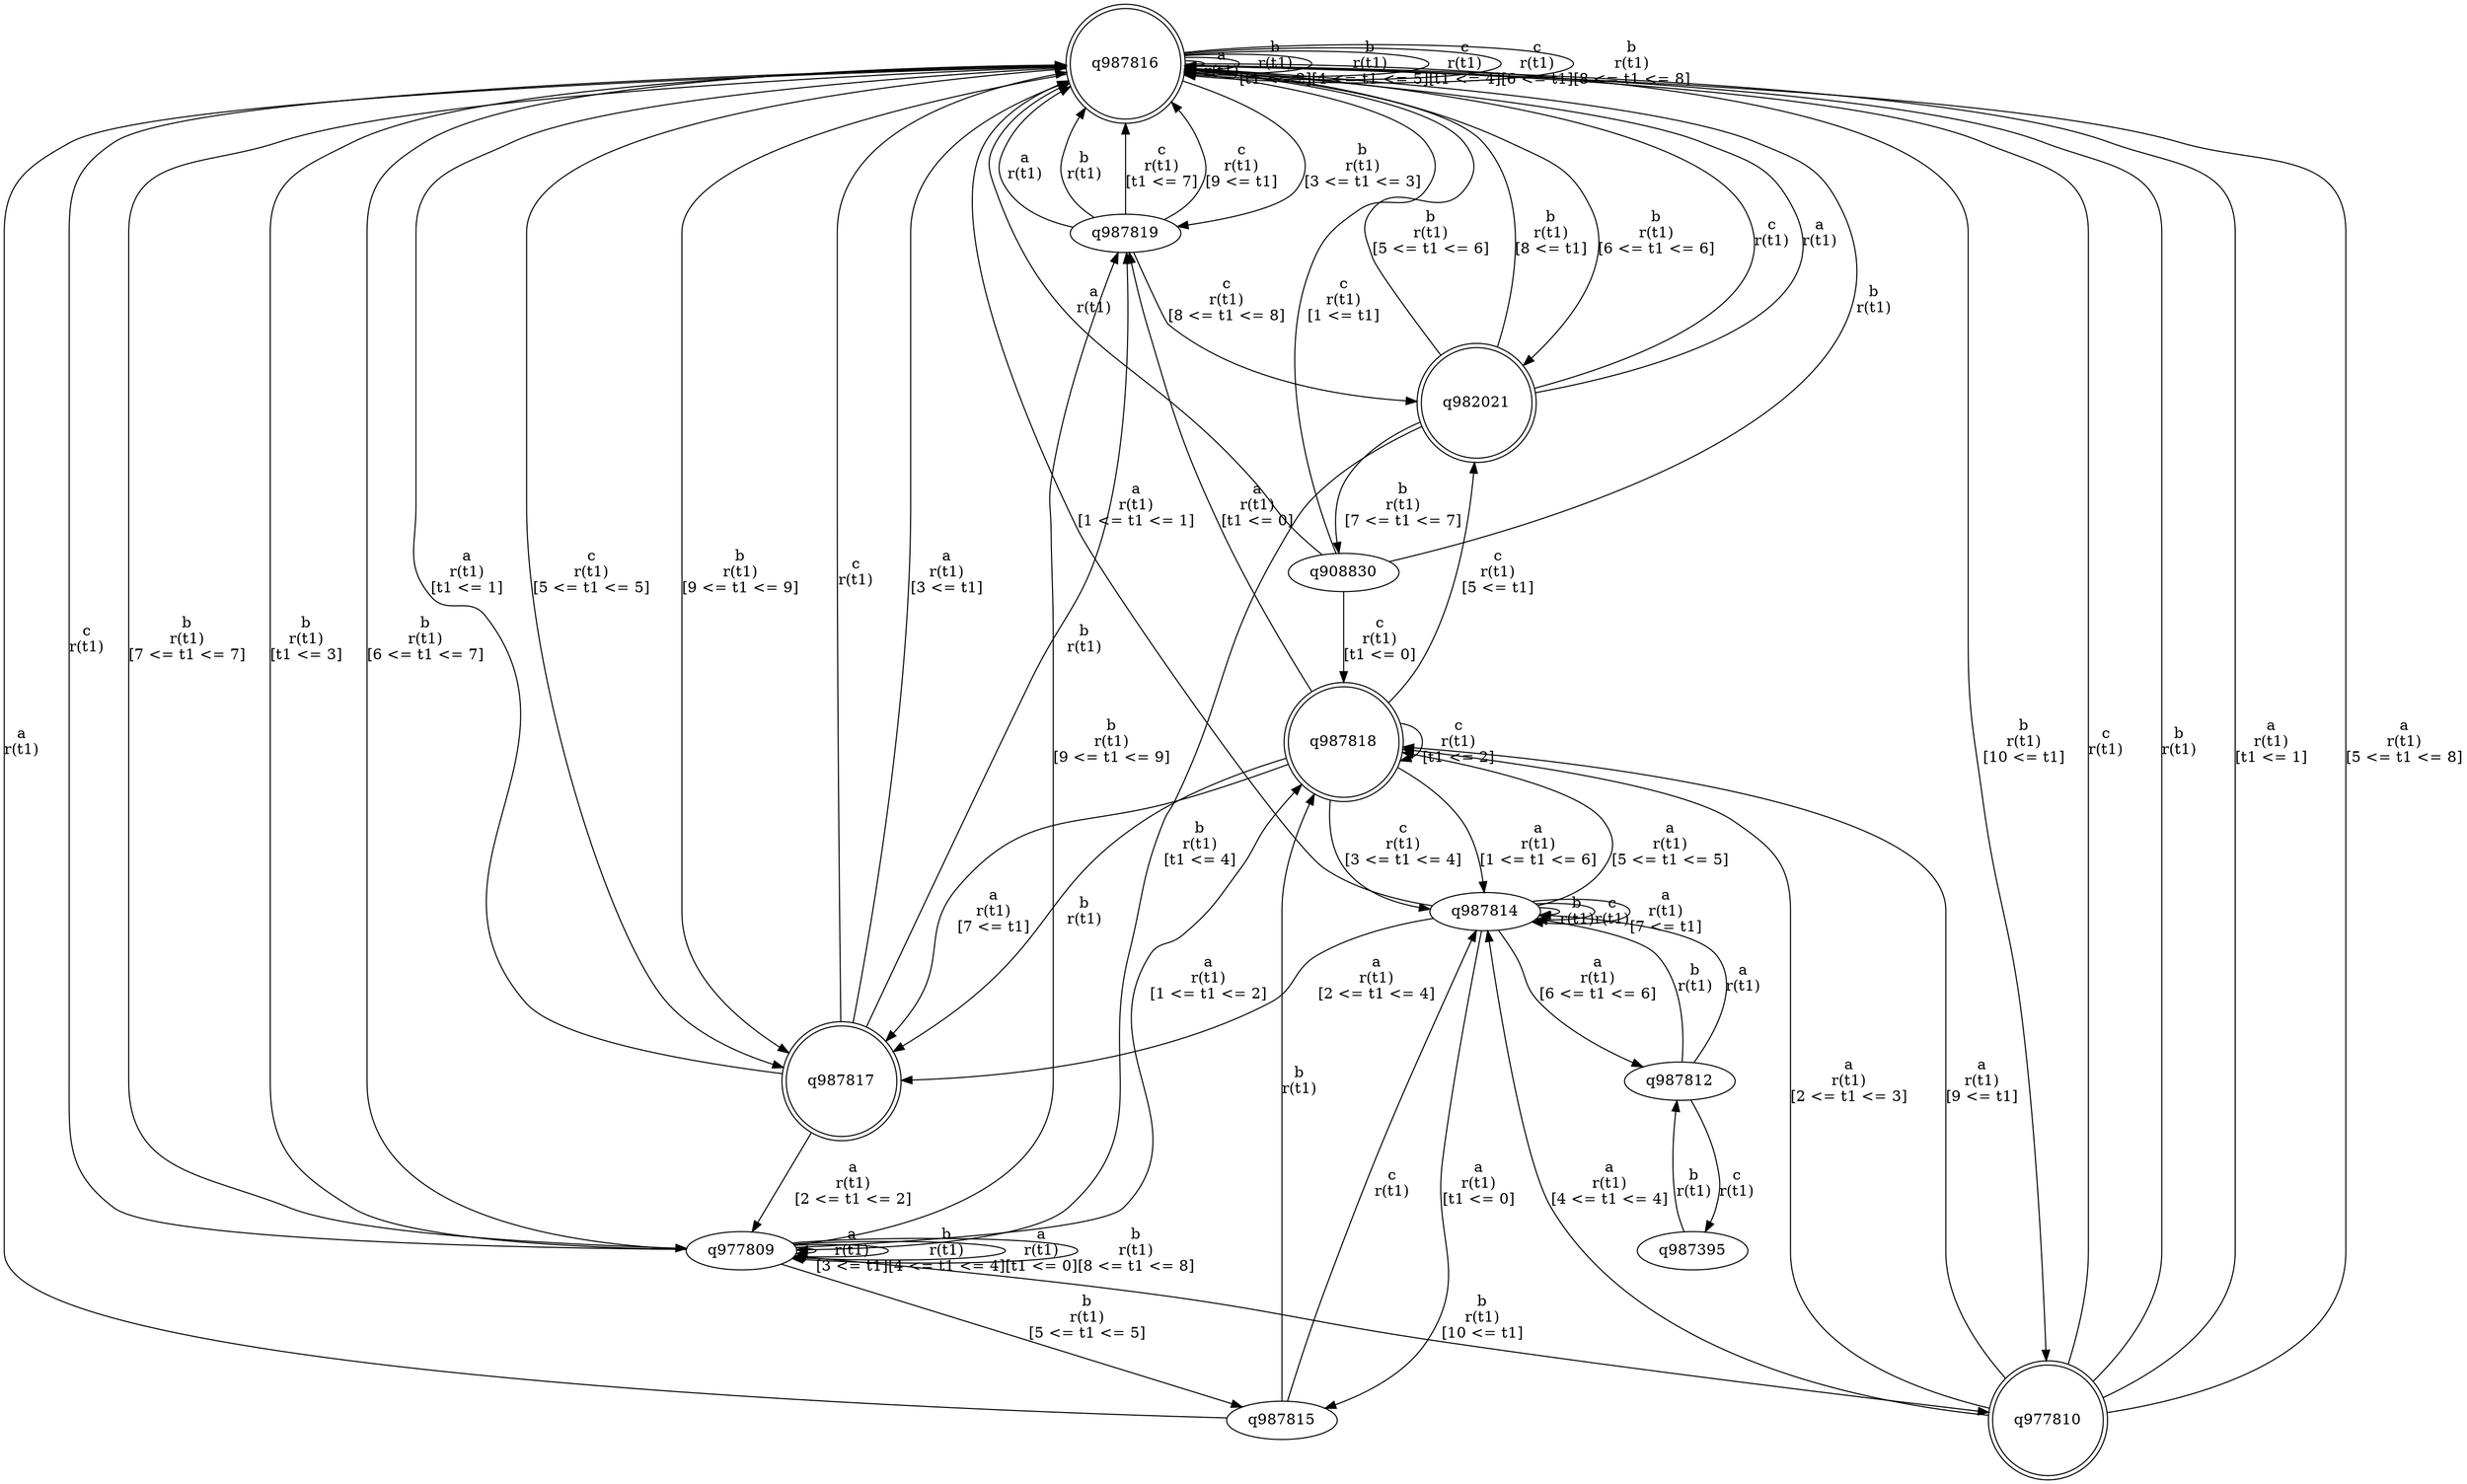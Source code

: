 digraph "tests_1/test97/solution101/solution_verwer" {
	q987816[label=q987816 shape=doublecircle]
	q987819[label=q987819]
	q982021[label=q982021 shape=doublecircle]
	q977809[label=q977809]
	q987818[label=q987818 shape=doublecircle]
	q987817[label=q987817 shape=doublecircle]
	q987814[label=q987814]
	q987815[label=q987815]
	q987812[label=q987812]
	q987395[label=q987395]
	q977810[label=q977810 shape=doublecircle]
	q908830[label=q908830]
	q987816 -> q987816[label="a\nr(t1)\n"]
	q987816 -> q987819[label="b\nr(t1)\n[3 <= t1 <= 3]"]
	q987819 -> q987816[label="a\nr(t1)\n"]
	q987819 -> q987816[label="b\nr(t1)\n"]
	q987819 -> q987816[label="c\nr(t1)\n[t1 <= 7]"]
	q987819 -> q982021[label="c\nr(t1)\n[8 <= t1 <= 8]"]
	q982021 -> q987816[label="c\nr(t1)\n"]
	q982021 -> q987816[label="a\nr(t1)\n"]
	q982021 -> q977809[label="b\nr(t1)\n[t1 <= 4]"]
	q977809 -> q987816[label="c\nr(t1)\n"]
	q977809 -> q977809[label="a\nr(t1)\n[3 <= t1]"]
	q977809 -> q987816[label="b\nr(t1)\n[t1 <= 3]"]
	q977809 -> q977809[label="b\nr(t1)\n[4 <= t1 <= 4]"]
	q977809 -> q977809[label="a\nr(t1)\n[t1 <= 0]"]
	q977809 -> q987818[label="a\nr(t1)\n[1 <= t1 <= 2]"]
	q987818 -> q987817[label="b\nr(t1)\n"]
	q987817 -> q987816[label="c\nr(t1)\n"]
	q987817 -> q987819[label="b\nr(t1)\n"]
	q987817 -> q987816[label="a\nr(t1)\n[t1 <= 1]"]
	q987817 -> q977809[label="a\nr(t1)\n[2 <= t1 <= 2]"]
	q987817 -> q987816[label="a\nr(t1)\n[3 <= t1]"]
	q987818 -> q987818[label="c\nr(t1)\n[t1 <= 2]"]
	q987818 -> q987819[label="a\nr(t1)\n[t1 <= 0]"]
	q987818 -> q982021[label="c\nr(t1)\n[5 <= t1]"]
	q987818 -> q987817[label="a\nr(t1)\n[7 <= t1]"]
	q987818 -> q987814[label="c\nr(t1)\n[3 <= t1 <= 4]"]
	q987814 -> q987814[label="b\nr(t1)\n"]
	q987814 -> q987814[label="c\nr(t1)\n"]
	q987814 -> q987815[label="a\nr(t1)\n[t1 <= 0]"]
	q987815 -> q987818[label="b\nr(t1)\n"]
	q987815 -> q987816[label="a\nr(t1)\n"]
	q987815 -> q987814[label="c\nr(t1)\n"]
	q987814 -> q987816[label="a\nr(t1)\n[1 <= t1 <= 1]"]
	q987814 -> q987817[label="a\nr(t1)\n[2 <= t1 <= 4]"]
	q987814 -> q987818[label="a\nr(t1)\n[5 <= t1 <= 5]"]
	q987814 -> q987812[label="a\nr(t1)\n[6 <= t1 <= 6]"]
	q987812 -> q987814[label="b\nr(t1)\n"]
	q987812 -> q987395[label="c\nr(t1)\n"]
	q987395 -> q987812[label="b\nr(t1)\n"]
	q987812 -> q987814[label="a\nr(t1)\n"]
	q987814 -> q987814[label="a\nr(t1)\n[7 <= t1]"]
	q987818 -> q987814[label="a\nr(t1)\n[1 <= t1 <= 6]"]
	q977809 -> q987815[label="b\nr(t1)\n[5 <= t1 <= 5]"]
	q977809 -> q987816[label="b\nr(t1)\n[6 <= t1 <= 7]"]
	q977809 -> q977809[label="b\nr(t1)\n[8 <= t1 <= 8]"]
	q977809 -> q987819[label="b\nr(t1)\n[9 <= t1 <= 9]"]
	q977809 -> q977810[label="b\nr(t1)\n[10 <= t1]"]
	q977810 -> q987816[label="c\nr(t1)\n"]
	q977810 -> q987816[label="b\nr(t1)\n"]
	q977810 -> q987816[label="a\nr(t1)\n[t1 <= 1]"]
	q977810 -> q987818[label="a\nr(t1)\n[2 <= t1 <= 3]"]
	q977810 -> q987814[label="a\nr(t1)\n[4 <= t1 <= 4]"]
	q977810 -> q987818[label="a\nr(t1)\n[9 <= t1]"]
	q977810 -> q987816[label="a\nr(t1)\n[5 <= t1 <= 8]"]
	q982021 -> q987816[label="b\nr(t1)\n[5 <= t1 <= 6]"]
	q982021 -> q908830[label="b\nr(t1)\n[7 <= t1 <= 7]"]
	q908830 -> q987816[label="b\nr(t1)\n"]
	q908830 -> q987816[label="a\nr(t1)\n"]
	q908830 -> q987818[label="c\nr(t1)\n[t1 <= 0]"]
	q908830 -> q987816[label="c\nr(t1)\n[1 <= t1]"]
	q982021 -> q987816[label="b\nr(t1)\n[8 <= t1]"]
	q987819 -> q987816[label="c\nr(t1)\n[9 <= t1]"]
	q987816 -> q987816[label="b\nr(t1)\n[t1 <= 2]"]
	q987816 -> q987817[label="c\nr(t1)\n[5 <= t1 <= 5]"]
	q987816 -> q987816[label="b\nr(t1)\n[4 <= t1 <= 5]"]
	q987816 -> q982021[label="b\nr(t1)\n[6 <= t1 <= 6]"]
	q987816 -> q977809[label="b\nr(t1)\n[7 <= t1 <= 7]"]
	q987816 -> q987816[label="c\nr(t1)\n[t1 <= 4]"]
	q987816 -> q987816[label="c\nr(t1)\n[6 <= t1]"]
	q987816 -> q987816[label="b\nr(t1)\n[8 <= t1 <= 8]"]
	q987816 -> q987817[label="b\nr(t1)\n[9 <= t1 <= 9]"]
	q987816 -> q977810[label="b\nr(t1)\n[10 <= t1]"]
}
